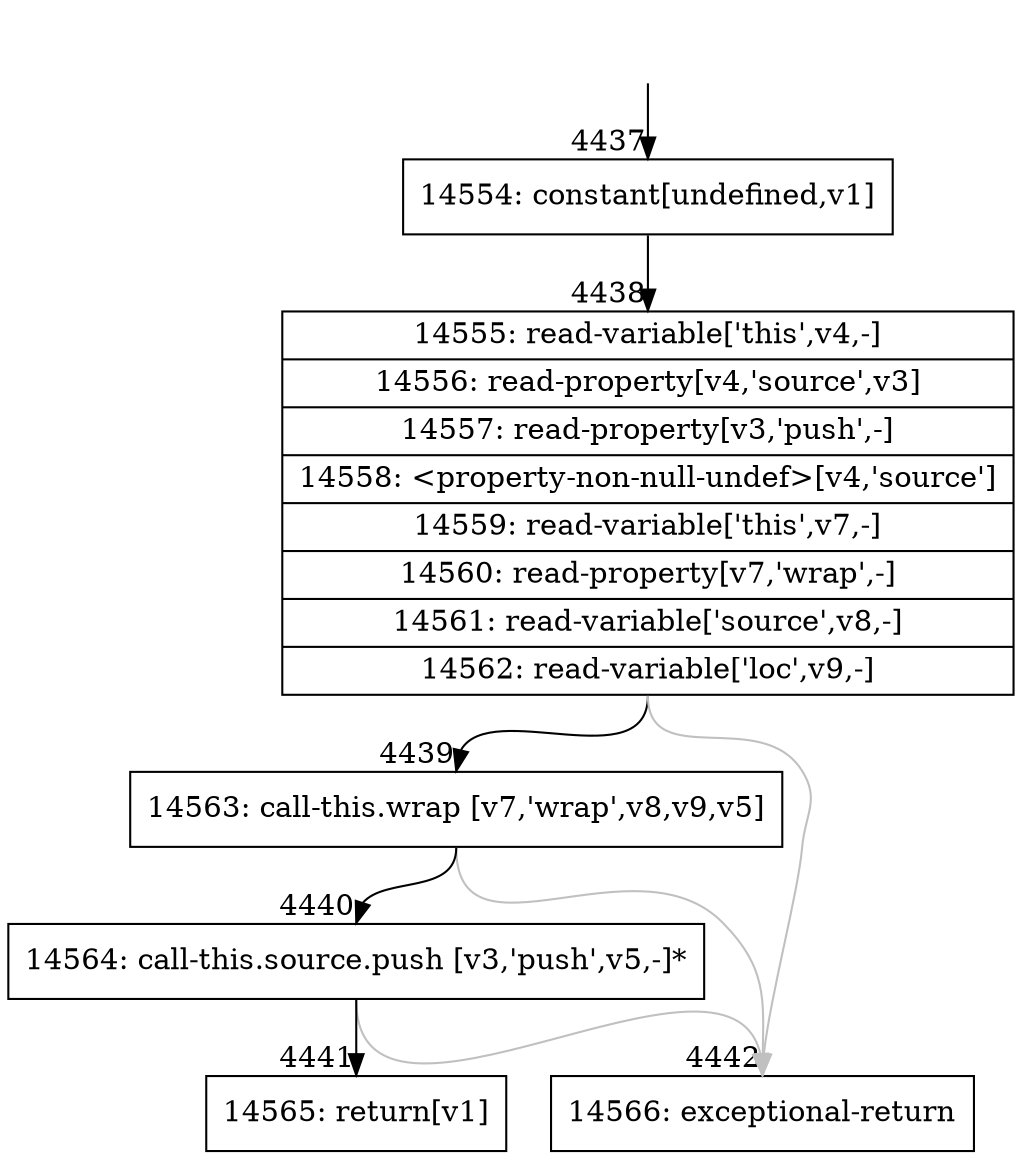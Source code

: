 digraph {
rankdir="TD"
BB_entry192[shape=none,label=""];
BB_entry192 -> BB4437 [tailport=s, headport=n, headlabel="    4437"]
BB4437 [shape=record label="{14554: constant[undefined,v1]}" ] 
BB4437 -> BB4438 [tailport=s, headport=n, headlabel="      4438"]
BB4438 [shape=record label="{14555: read-variable['this',v4,-]|14556: read-property[v4,'source',v3]|14557: read-property[v3,'push',-]|14558: \<property-non-null-undef\>[v4,'source']|14559: read-variable['this',v7,-]|14560: read-property[v7,'wrap',-]|14561: read-variable['source',v8,-]|14562: read-variable['loc',v9,-]}" ] 
BB4438 -> BB4439 [tailport=s, headport=n, headlabel="      4439"]
BB4438 -> BB4442 [tailport=s, headport=n, color=gray, headlabel="      4442"]
BB4439 [shape=record label="{14563: call-this.wrap [v7,'wrap',v8,v9,v5]}" ] 
BB4439 -> BB4440 [tailport=s, headport=n, headlabel="      4440"]
BB4439 -> BB4442 [tailport=s, headport=n, color=gray]
BB4440 [shape=record label="{14564: call-this.source.push [v3,'push',v5,-]*}" ] 
BB4440 -> BB4441 [tailport=s, headport=n, headlabel="      4441"]
BB4440 -> BB4442 [tailport=s, headport=n, color=gray]
BB4441 [shape=record label="{14565: return[v1]}" ] 
BB4442 [shape=record label="{14566: exceptional-return}" ] 
//#$~ 2517
}

